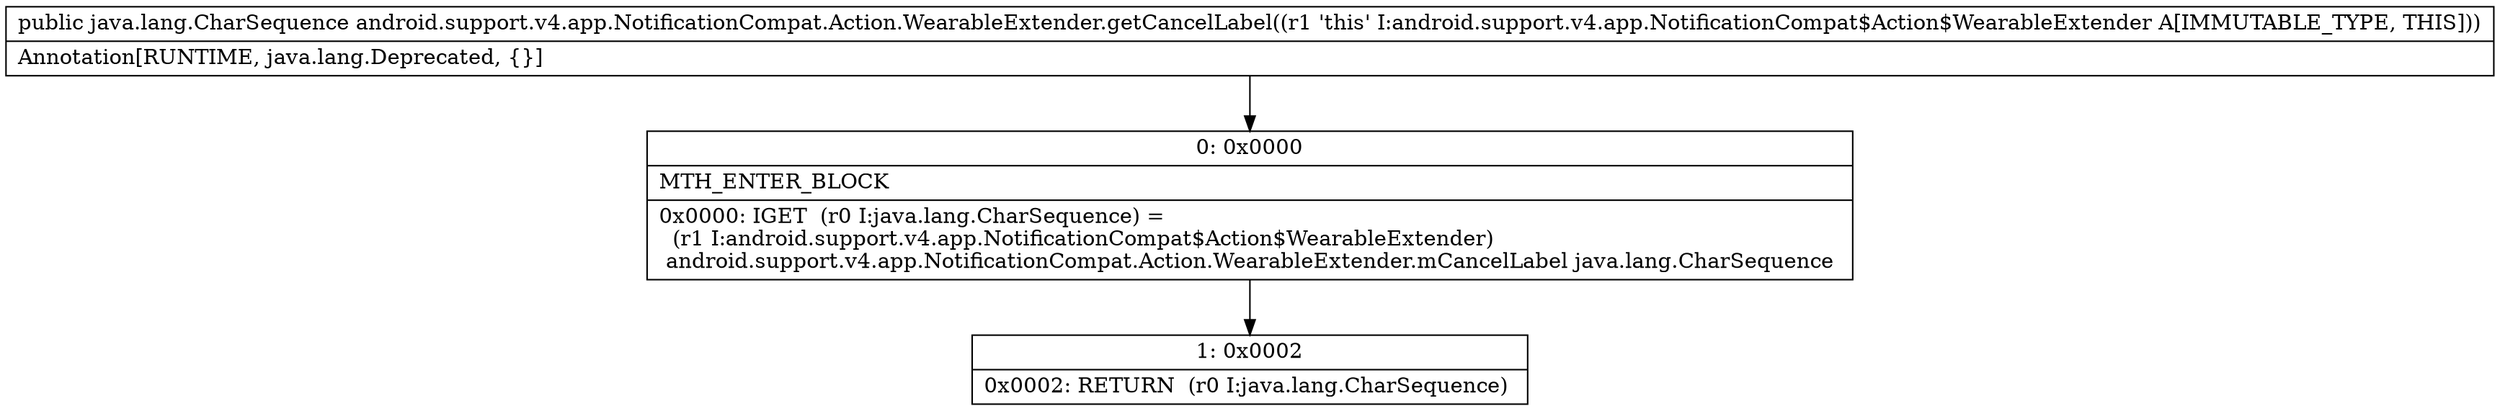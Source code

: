 digraph "CFG forandroid.support.v4.app.NotificationCompat.Action.WearableExtender.getCancelLabel()Ljava\/lang\/CharSequence;" {
Node_0 [shape=record,label="{0\:\ 0x0000|MTH_ENTER_BLOCK\l|0x0000: IGET  (r0 I:java.lang.CharSequence) = \l  (r1 I:android.support.v4.app.NotificationCompat$Action$WearableExtender)\l android.support.v4.app.NotificationCompat.Action.WearableExtender.mCancelLabel java.lang.CharSequence \l}"];
Node_1 [shape=record,label="{1\:\ 0x0002|0x0002: RETURN  (r0 I:java.lang.CharSequence) \l}"];
MethodNode[shape=record,label="{public java.lang.CharSequence android.support.v4.app.NotificationCompat.Action.WearableExtender.getCancelLabel((r1 'this' I:android.support.v4.app.NotificationCompat$Action$WearableExtender A[IMMUTABLE_TYPE, THIS]))  | Annotation[RUNTIME, java.lang.Deprecated, \{\}]\l}"];
MethodNode -> Node_0;
Node_0 -> Node_1;
}


